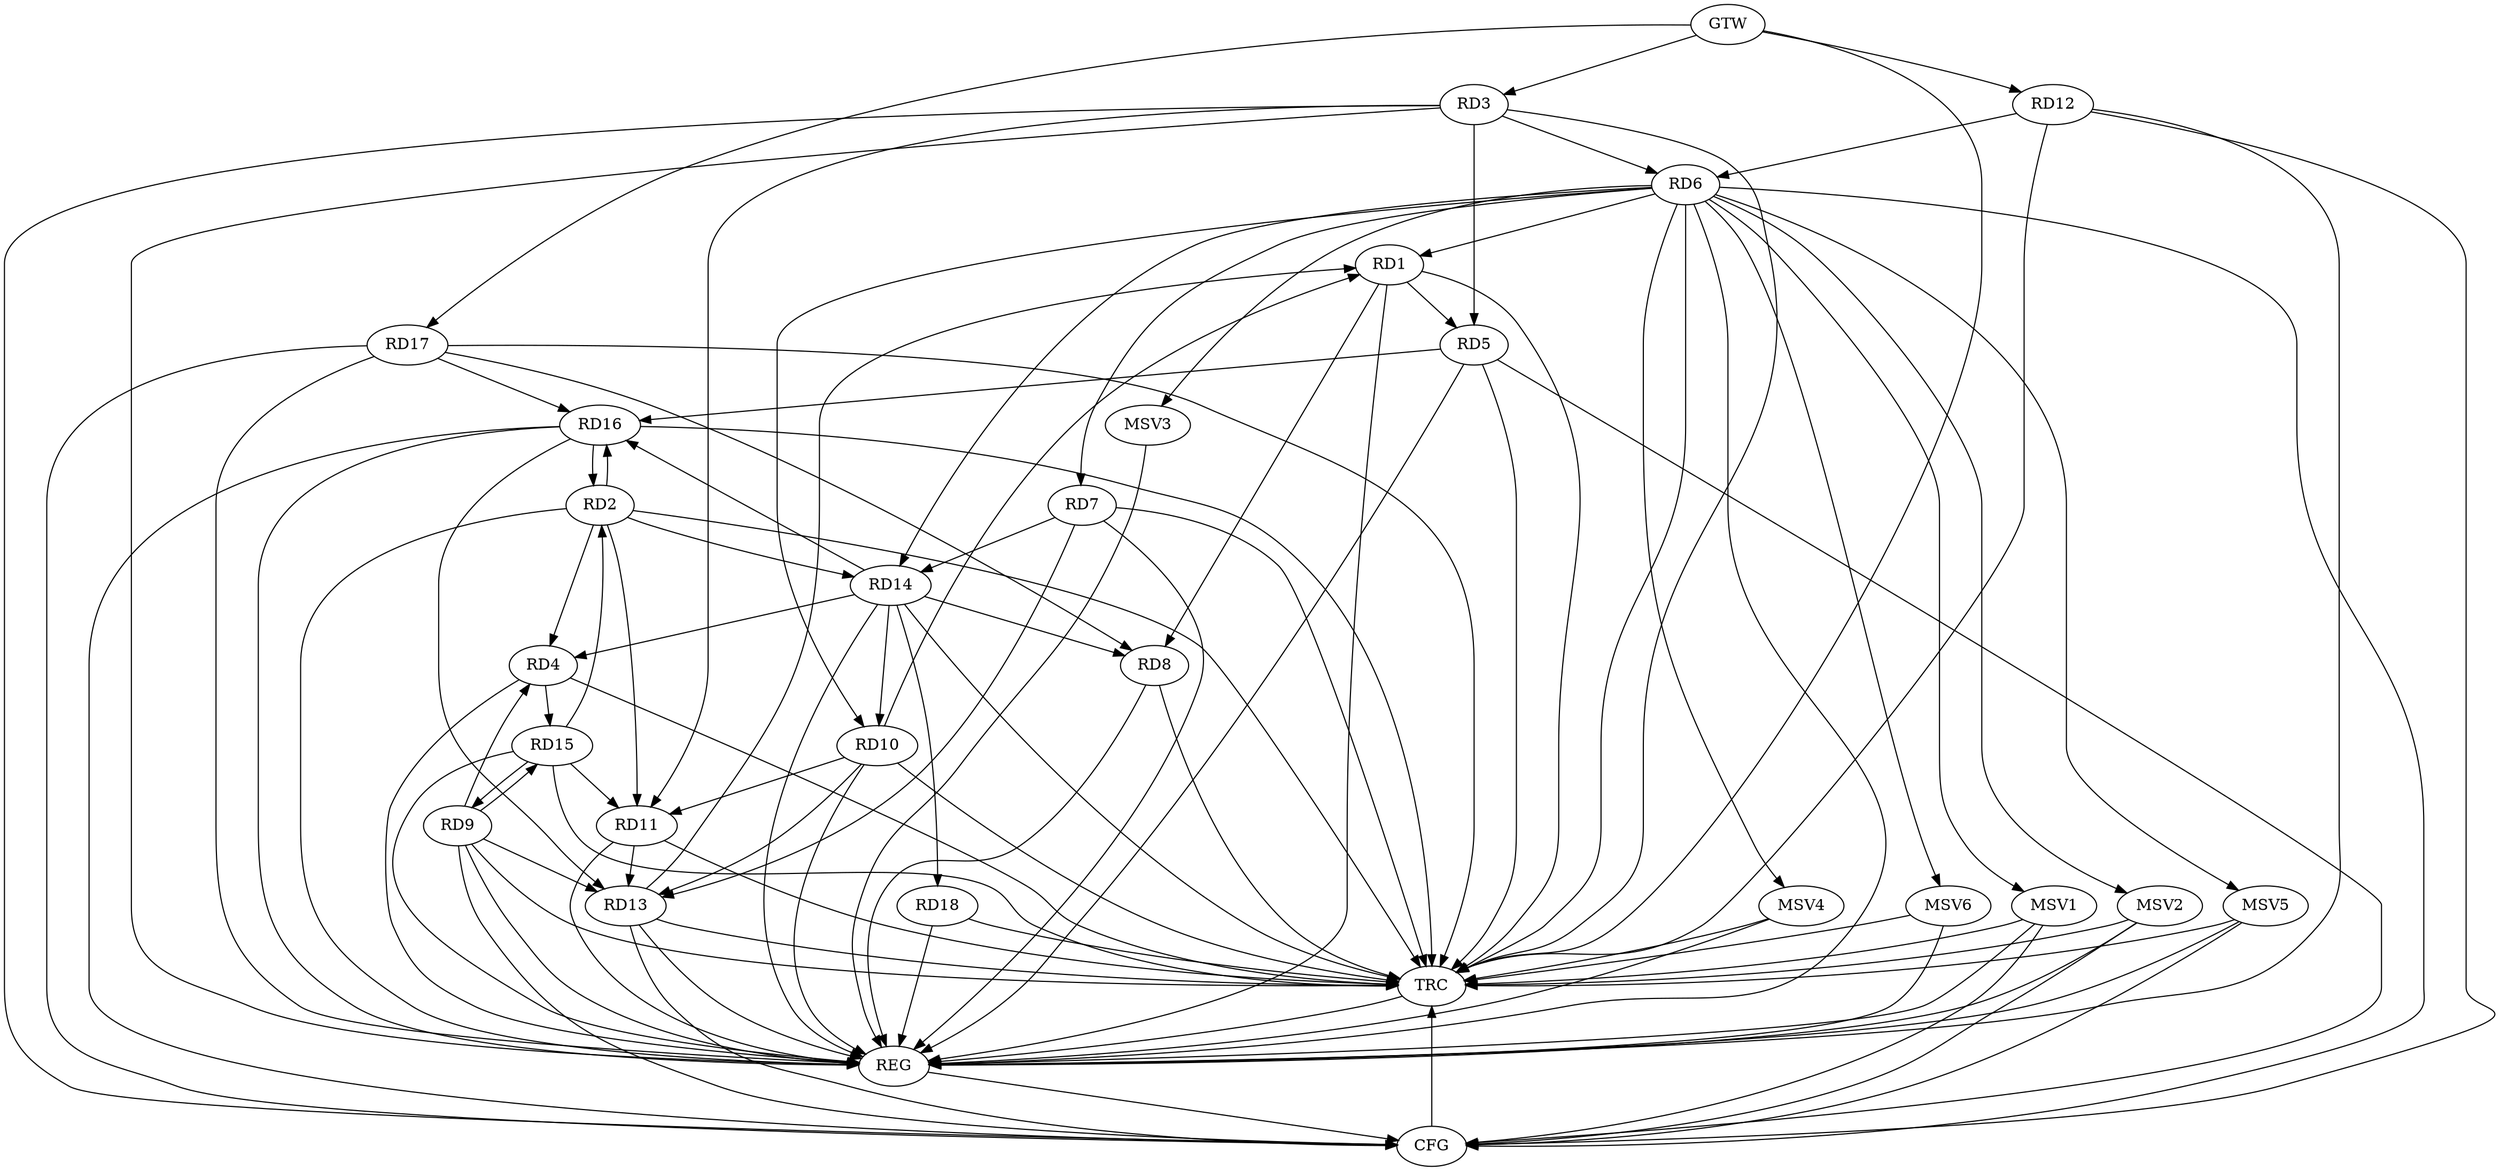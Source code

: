 strict digraph G {
  RD1 [ label="RD1" ];
  RD2 [ label="RD2" ];
  RD3 [ label="RD3" ];
  RD4 [ label="RD4" ];
  RD5 [ label="RD5" ];
  RD6 [ label="RD6" ];
  RD7 [ label="RD7" ];
  RD8 [ label="RD8" ];
  RD9 [ label="RD9" ];
  RD10 [ label="RD10" ];
  RD11 [ label="RD11" ];
  RD12 [ label="RD12" ];
  RD13 [ label="RD13" ];
  RD14 [ label="RD14" ];
  RD15 [ label="RD15" ];
  RD16 [ label="RD16" ];
  RD17 [ label="RD17" ];
  RD18 [ label="RD18" ];
  GTW [ label="GTW" ];
  REG [ label="REG" ];
  CFG [ label="CFG" ];
  TRC [ label="TRC" ];
  MSV1 [ label="MSV1" ];
  MSV2 [ label="MSV2" ];
  MSV3 [ label="MSV3" ];
  MSV4 [ label="MSV4" ];
  MSV5 [ label="MSV5" ];
  MSV6 [ label="MSV6" ];
  RD1 -> RD5;
  RD6 -> RD1;
  RD1 -> RD8;
  RD10 -> RD1;
  RD13 -> RD1;
  RD2 -> RD4;
  RD2 -> RD11;
  RD2 -> RD14;
  RD15 -> RD2;
  RD2 -> RD16;
  RD16 -> RD2;
  RD3 -> RD5;
  RD3 -> RD6;
  RD3 -> RD11;
  RD9 -> RD4;
  RD14 -> RD4;
  RD4 -> RD15;
  RD5 -> RD16;
  RD6 -> RD7;
  RD6 -> RD10;
  RD12 -> RD6;
  RD6 -> RD14;
  RD7 -> RD13;
  RD7 -> RD14;
  RD14 -> RD8;
  RD17 -> RD8;
  RD9 -> RD13;
  RD9 -> RD15;
  RD15 -> RD9;
  RD10 -> RD11;
  RD10 -> RD13;
  RD14 -> RD10;
  RD11 -> RD13;
  RD15 -> RD11;
  RD16 -> RD13;
  RD14 -> RD16;
  RD14 -> RD18;
  RD17 -> RD16;
  GTW -> RD3;
  GTW -> RD12;
  GTW -> RD17;
  RD1 -> REG;
  RD2 -> REG;
  RD3 -> REG;
  RD4 -> REG;
  RD5 -> REG;
  RD6 -> REG;
  RD7 -> REG;
  RD8 -> REG;
  RD9 -> REG;
  RD10 -> REG;
  RD11 -> REG;
  RD12 -> REG;
  RD13 -> REG;
  RD14 -> REG;
  RD15 -> REG;
  RD16 -> REG;
  RD17 -> REG;
  RD18 -> REG;
  RD12 -> CFG;
  RD5 -> CFG;
  RD16 -> CFG;
  RD13 -> CFG;
  RD9 -> CFG;
  RD17 -> CFG;
  RD3 -> CFG;
  RD6 -> CFG;
  REG -> CFG;
  RD1 -> TRC;
  RD2 -> TRC;
  RD3 -> TRC;
  RD4 -> TRC;
  RD5 -> TRC;
  RD6 -> TRC;
  RD7 -> TRC;
  RD8 -> TRC;
  RD9 -> TRC;
  RD10 -> TRC;
  RD11 -> TRC;
  RD12 -> TRC;
  RD13 -> TRC;
  RD14 -> TRC;
  RD15 -> TRC;
  RD16 -> TRC;
  RD17 -> TRC;
  RD18 -> TRC;
  GTW -> TRC;
  CFG -> TRC;
  TRC -> REG;
  RD6 -> MSV1;
  RD6 -> MSV2;
  MSV1 -> REG;
  MSV1 -> TRC;
  MSV1 -> CFG;
  MSV2 -> REG;
  MSV2 -> TRC;
  MSV2 -> CFG;
  RD6 -> MSV3;
  MSV3 -> REG;
  RD6 -> MSV4;
  MSV4 -> REG;
  MSV4 -> TRC;
  RD6 -> MSV5;
  MSV5 -> REG;
  MSV5 -> TRC;
  MSV5 -> CFG;
  RD6 -> MSV6;
  MSV6 -> REG;
  MSV6 -> TRC;
}
